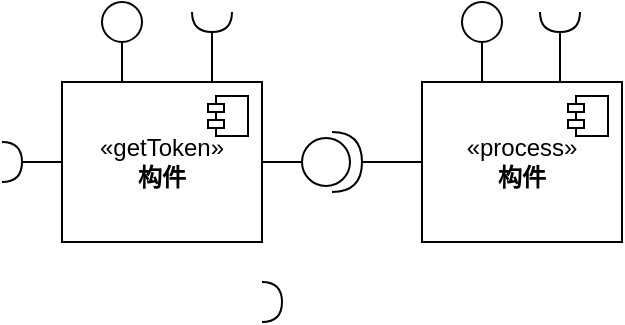 <mxfile version="21.0.6" type="github">
  <diagram name="第 1 页" id="Srm3ZgDP9B_rgI_yN2VL">
    <mxGraphModel dx="398" dy="212" grid="1" gridSize="10" guides="1" tooltips="1" connect="1" arrows="1" fold="1" page="1" pageScale="1" pageWidth="827" pageHeight="1169" math="0" shadow="0">
      <root>
        <mxCell id="0" />
        <mxCell id="1" parent="0" />
        <mxCell id="60L1bcbyMnznRPTj2HsR-5" value="" style="edgeStyle=orthogonalEdgeStyle;rounded=0;orthogonalLoop=1;jettySize=auto;html=1;endArrow=none;endFill=0;" edge="1" parent="1" source="60L1bcbyMnznRPTj2HsR-2" target="60L1bcbyMnznRPTj2HsR-4">
          <mxGeometry relative="1" as="geometry" />
        </mxCell>
        <mxCell id="60L1bcbyMnznRPTj2HsR-14" style="edgeStyle=orthogonalEdgeStyle;rounded=0;orthogonalLoop=1;jettySize=auto;html=1;entryX=1;entryY=0.5;entryDx=0;entryDy=0;entryPerimeter=0;endArrow=none;endFill=0;" edge="1" parent="1" source="60L1bcbyMnznRPTj2HsR-2" target="60L1bcbyMnznRPTj2HsR-12">
          <mxGeometry relative="1" as="geometry" />
        </mxCell>
        <mxCell id="60L1bcbyMnznRPTj2HsR-2" value="«getToken»&lt;br&gt;&lt;b&gt;构件&lt;/b&gt;" style="html=1;dropTarget=0;whiteSpace=wrap;" vertex="1" parent="1">
          <mxGeometry x="160" y="420" width="100" height="80" as="geometry" />
        </mxCell>
        <mxCell id="60L1bcbyMnznRPTj2HsR-3" value="" style="shape=module;jettyWidth=8;jettyHeight=4;" vertex="1" parent="60L1bcbyMnznRPTj2HsR-2">
          <mxGeometry x="1" width="20" height="20" relative="1" as="geometry">
            <mxPoint x="-27" y="7" as="offset" />
          </mxGeometry>
        </mxCell>
        <mxCell id="60L1bcbyMnznRPTj2HsR-9" value="" style="edgeStyle=orthogonalEdgeStyle;rounded=0;orthogonalLoop=1;jettySize=auto;html=1;" edge="1" parent="1" source="60L1bcbyMnznRPTj2HsR-4" target="60L1bcbyMnznRPTj2HsR-7">
          <mxGeometry relative="1" as="geometry" />
        </mxCell>
        <mxCell id="60L1bcbyMnznRPTj2HsR-4" value="" style="shape=providedRequiredInterface;html=1;verticalLabelPosition=bottom;sketch=0;" vertex="1" parent="1">
          <mxGeometry x="280" y="445" width="30" height="30" as="geometry" />
        </mxCell>
        <mxCell id="60L1bcbyMnznRPTj2HsR-6" value="«process»&lt;br&gt;&lt;b&gt;构件&lt;/b&gt;" style="html=1;dropTarget=0;whiteSpace=wrap;" vertex="1" parent="1">
          <mxGeometry x="340" y="420" width="100" height="80" as="geometry" />
        </mxCell>
        <mxCell id="60L1bcbyMnznRPTj2HsR-7" value="" style="shape=module;jettyWidth=8;jettyHeight=4;" vertex="1" parent="60L1bcbyMnznRPTj2HsR-6">
          <mxGeometry x="1" width="20" height="20" relative="1" as="geometry">
            <mxPoint x="-27" y="7" as="offset" />
          </mxGeometry>
        </mxCell>
        <mxCell id="60L1bcbyMnznRPTj2HsR-11" value="" style="shape=requiredInterface;html=1;verticalLabelPosition=bottom;sketch=0;" vertex="1" parent="1">
          <mxGeometry x="260" y="520" width="10" height="20" as="geometry" />
        </mxCell>
        <mxCell id="60L1bcbyMnznRPTj2HsR-12" value="" style="shape=requiredInterface;html=1;verticalLabelPosition=bottom;sketch=0;" vertex="1" parent="1">
          <mxGeometry x="130" y="450" width="10" height="20" as="geometry" />
        </mxCell>
        <mxCell id="60L1bcbyMnznRPTj2HsR-17" value="" style="edgeStyle=orthogonalEdgeStyle;rounded=0;orthogonalLoop=1;jettySize=auto;html=1;endArrow=none;endFill=0;entryX=0.25;entryY=0;entryDx=0;entryDy=0;" edge="1" parent="1" source="60L1bcbyMnznRPTj2HsR-15" target="60L1bcbyMnznRPTj2HsR-2">
          <mxGeometry relative="1" as="geometry">
            <mxPoint x="190" y="420" as="targetPoint" />
            <Array as="points">
              <mxPoint x="190" y="420" />
            </Array>
          </mxGeometry>
        </mxCell>
        <mxCell id="60L1bcbyMnznRPTj2HsR-15" value="" style="ellipse;" vertex="1" parent="1">
          <mxGeometry x="180" y="380" width="20" height="20" as="geometry" />
        </mxCell>
        <mxCell id="60L1bcbyMnznRPTj2HsR-20" style="edgeStyle=orthogonalEdgeStyle;rounded=0;orthogonalLoop=1;jettySize=auto;html=1;entryX=0.75;entryY=0;entryDx=0;entryDy=0;endArrow=none;endFill=0;" edge="1" parent="1" source="60L1bcbyMnznRPTj2HsR-18" target="60L1bcbyMnznRPTj2HsR-2">
          <mxGeometry relative="1" as="geometry">
            <mxPoint x="234.99" y="430.0" as="targetPoint" />
          </mxGeometry>
        </mxCell>
        <mxCell id="60L1bcbyMnznRPTj2HsR-18" value="" style="shape=requiredInterface;html=1;verticalLabelPosition=bottom;sketch=0;rotation=90;" vertex="1" parent="1">
          <mxGeometry x="230" y="380" width="10" height="20" as="geometry" />
        </mxCell>
        <mxCell id="60L1bcbyMnznRPTj2HsR-21" value="" style="edgeStyle=orthogonalEdgeStyle;rounded=0;orthogonalLoop=1;jettySize=auto;html=1;endArrow=none;endFill=0;" edge="1" parent="1" source="60L1bcbyMnznRPTj2HsR-22" target="60L1bcbyMnznRPTj2HsR-6">
          <mxGeometry relative="1" as="geometry">
            <mxPoint x="380" y="420" as="targetPoint" />
          </mxGeometry>
        </mxCell>
        <mxCell id="60L1bcbyMnznRPTj2HsR-22" value="" style="ellipse;" vertex="1" parent="1">
          <mxGeometry x="360" y="380" width="20" height="20" as="geometry" />
        </mxCell>
        <mxCell id="60L1bcbyMnznRPTj2HsR-23" style="edgeStyle=orthogonalEdgeStyle;rounded=0;orthogonalLoop=1;jettySize=auto;html=1;endArrow=none;endFill=0;" edge="1" parent="1" source="60L1bcbyMnznRPTj2HsR-24" target="60L1bcbyMnznRPTj2HsR-6">
          <mxGeometry relative="1" as="geometry">
            <mxPoint x="409" y="420" as="targetPoint" />
            <Array as="points">
              <mxPoint x="400" y="420" />
              <mxPoint x="400" y="420" />
            </Array>
          </mxGeometry>
        </mxCell>
        <mxCell id="60L1bcbyMnznRPTj2HsR-24" value="" style="shape=requiredInterface;html=1;verticalLabelPosition=bottom;sketch=0;rotation=90;" vertex="1" parent="1">
          <mxGeometry x="404" y="380" width="10" height="20" as="geometry" />
        </mxCell>
      </root>
    </mxGraphModel>
  </diagram>
</mxfile>
